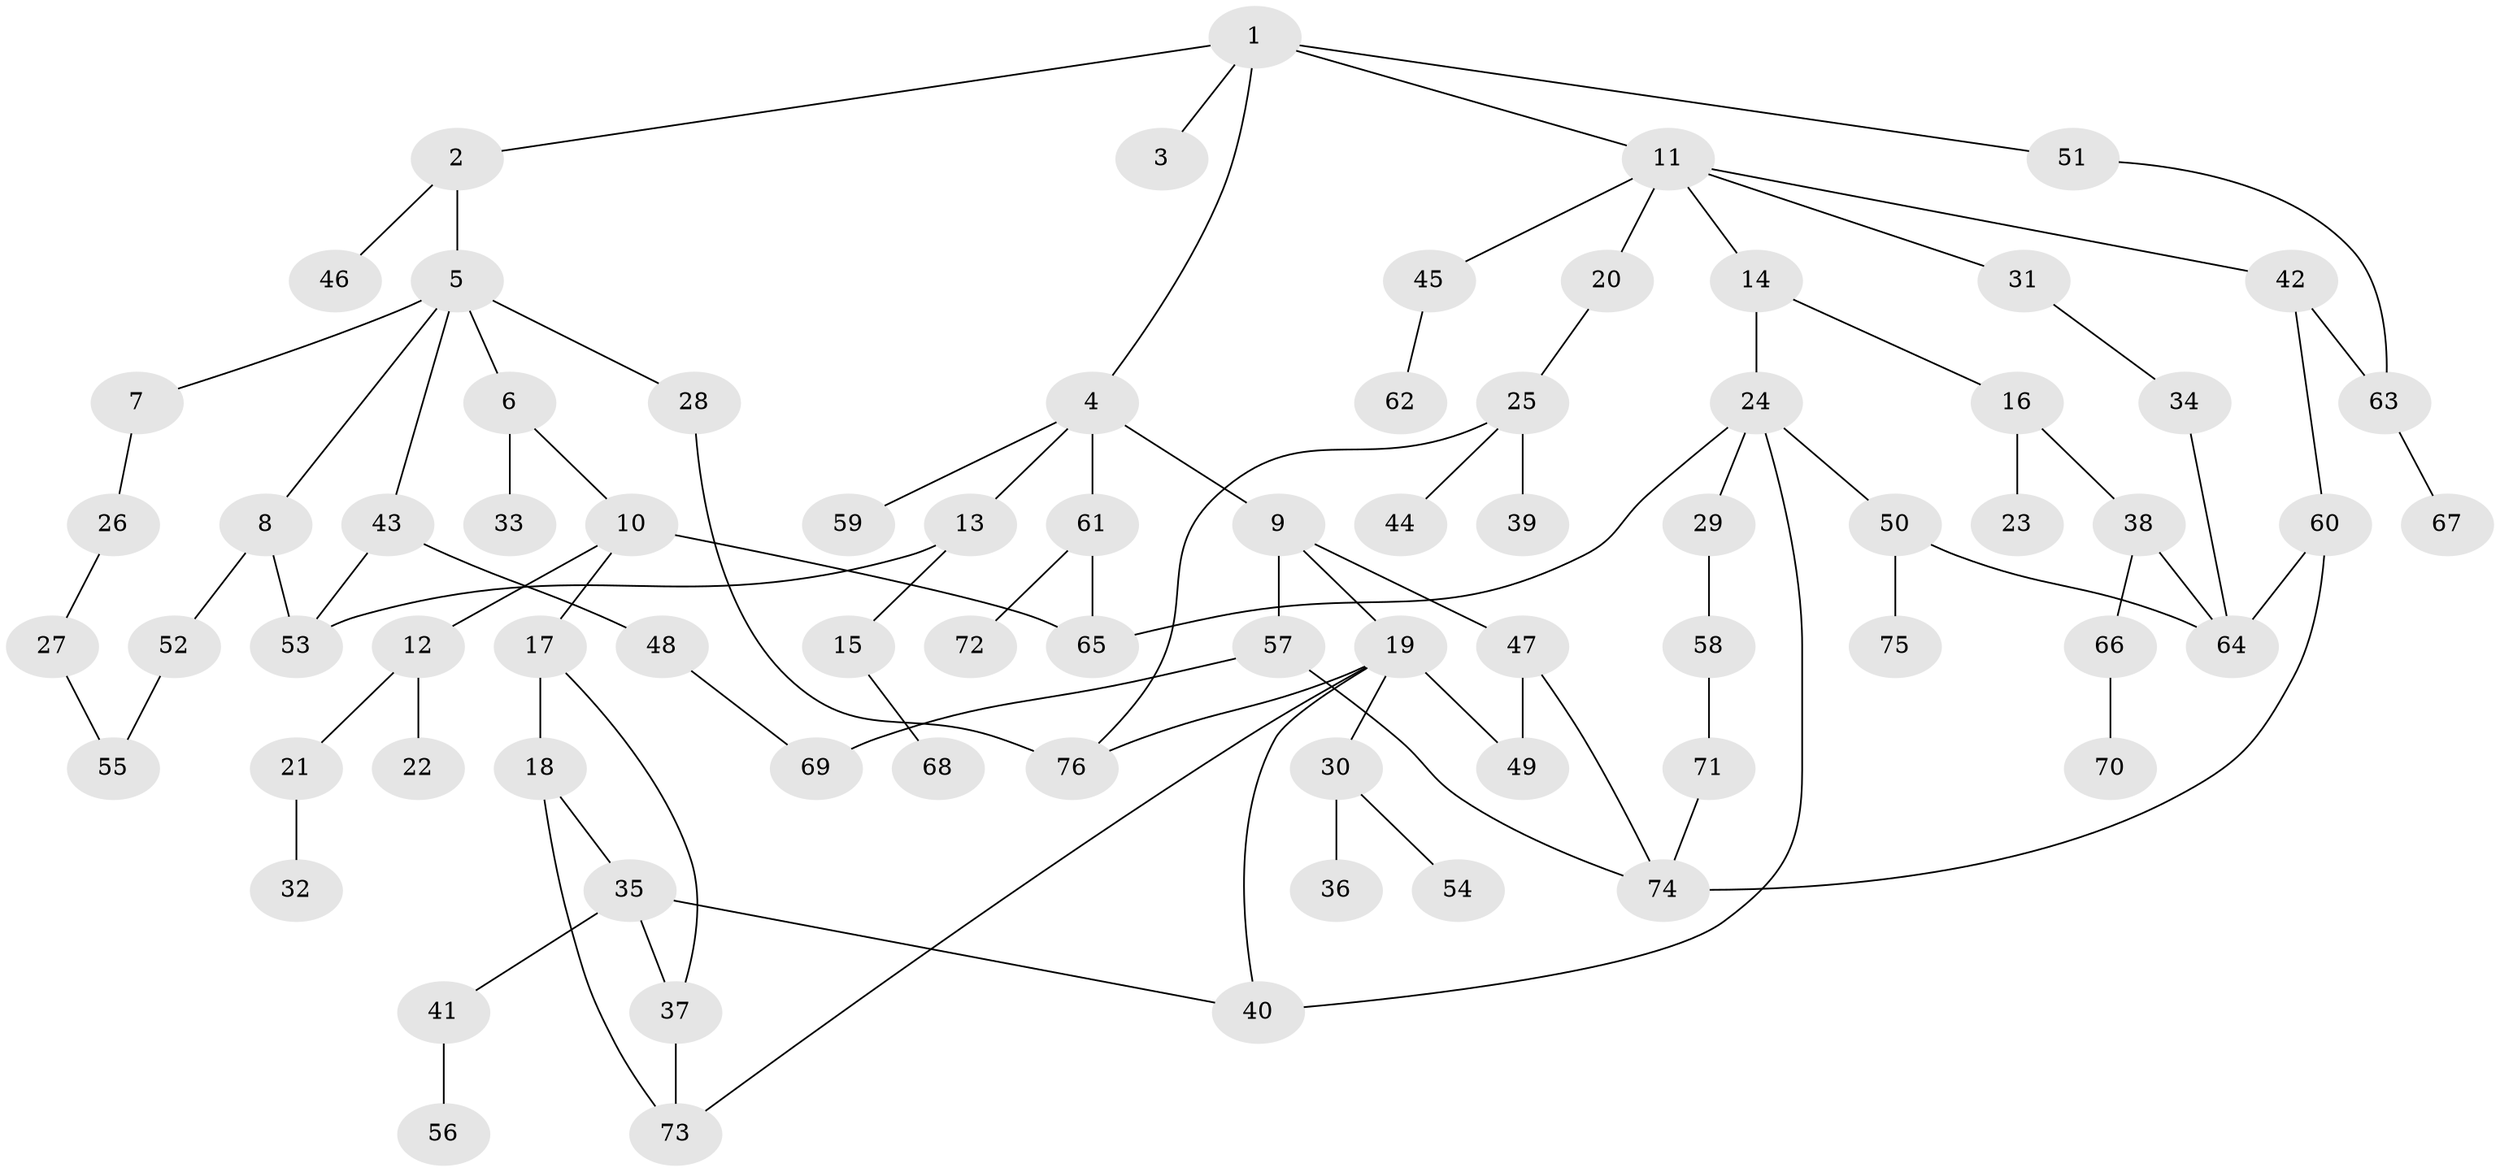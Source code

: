 // coarse degree distribution, {9: 0.03773584905660377, 3: 0.24528301886792453, 1: 0.2641509433962264, 6: 0.018867924528301886, 7: 0.03773584905660377, 2: 0.2830188679245283, 5: 0.018867924528301886, 4: 0.09433962264150944}
// Generated by graph-tools (version 1.1) at 2025/17/03/04/25 18:17:13]
// undirected, 76 vertices, 96 edges
graph export_dot {
graph [start="1"]
  node [color=gray90,style=filled];
  1;
  2;
  3;
  4;
  5;
  6;
  7;
  8;
  9;
  10;
  11;
  12;
  13;
  14;
  15;
  16;
  17;
  18;
  19;
  20;
  21;
  22;
  23;
  24;
  25;
  26;
  27;
  28;
  29;
  30;
  31;
  32;
  33;
  34;
  35;
  36;
  37;
  38;
  39;
  40;
  41;
  42;
  43;
  44;
  45;
  46;
  47;
  48;
  49;
  50;
  51;
  52;
  53;
  54;
  55;
  56;
  57;
  58;
  59;
  60;
  61;
  62;
  63;
  64;
  65;
  66;
  67;
  68;
  69;
  70;
  71;
  72;
  73;
  74;
  75;
  76;
  1 -- 2;
  1 -- 3;
  1 -- 4;
  1 -- 11;
  1 -- 51;
  2 -- 5;
  2 -- 46;
  4 -- 9;
  4 -- 13;
  4 -- 59;
  4 -- 61;
  5 -- 6;
  5 -- 7;
  5 -- 8;
  5 -- 28;
  5 -- 43;
  6 -- 10;
  6 -- 33;
  7 -- 26;
  8 -- 52;
  8 -- 53;
  9 -- 19;
  9 -- 47;
  9 -- 57;
  10 -- 12;
  10 -- 17;
  10 -- 65;
  11 -- 14;
  11 -- 20;
  11 -- 31;
  11 -- 42;
  11 -- 45;
  12 -- 21;
  12 -- 22;
  13 -- 15;
  13 -- 53;
  14 -- 16;
  14 -- 24;
  15 -- 68;
  16 -- 23;
  16 -- 38;
  17 -- 18;
  17 -- 37;
  18 -- 35;
  18 -- 73;
  19 -- 30;
  19 -- 40;
  19 -- 76;
  19 -- 73;
  19 -- 49;
  20 -- 25;
  21 -- 32;
  24 -- 29;
  24 -- 50;
  24 -- 65;
  24 -- 40;
  25 -- 39;
  25 -- 44;
  25 -- 76;
  26 -- 27;
  27 -- 55;
  28 -- 76;
  29 -- 58;
  30 -- 36;
  30 -- 54;
  31 -- 34;
  34 -- 64;
  35 -- 37;
  35 -- 41;
  35 -- 40;
  37 -- 73;
  38 -- 66;
  38 -- 64;
  41 -- 56;
  42 -- 60;
  42 -- 63;
  43 -- 48;
  43 -- 53;
  45 -- 62;
  47 -- 49;
  47 -- 74;
  48 -- 69;
  50 -- 75;
  50 -- 64;
  51 -- 63;
  52 -- 55;
  57 -- 74;
  57 -- 69;
  58 -- 71;
  60 -- 64;
  60 -- 74;
  61 -- 72;
  61 -- 65;
  63 -- 67;
  66 -- 70;
  71 -- 74;
}
